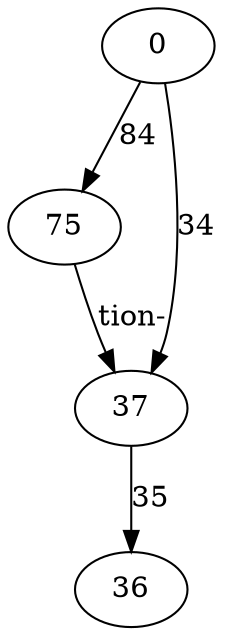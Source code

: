 digraph {
	graph [bb="0,0,101,297"];
	node [label="\N"];
	0	 [height=0.5,
		pos="74,279",
		width=0.75];
	75	 [height=0.5,
		pos="27,192",
		width=0.75];
	0 -> 75	 [label=84,
		lp="61,235.5",
		pos="e,35.875,209.05 64.938,261.61 58.132,249.3 48.689,232.23 40.927,218.19"];
	37	 [height=0.5,
		pos="64,105",
		width=0.75];
	0 -> 37	 [label=34,
		lp="86,192",
		pos="e,70.888,122.44 76.189,260.98 79.104,234.93 83.117,183.7 76,141 75.515,138.09 74.817,135.1 74,132.14"];
	75 -> 37	 [label="tion-",
		lp="61,148.5",
		pos="e,56.762,122.63 34.134,174.61 39.372,162.58 46.596,145.98 52.627,132.13"];
	36	 [height=0.5,
		pos="64,18",
		width=0.75];
	37 -> 36	 [label=35,
		lp="71,61.5",
		pos="e,64,36.175 64,86.799 64,75.163 64,59.548 64,46.237"];
}
